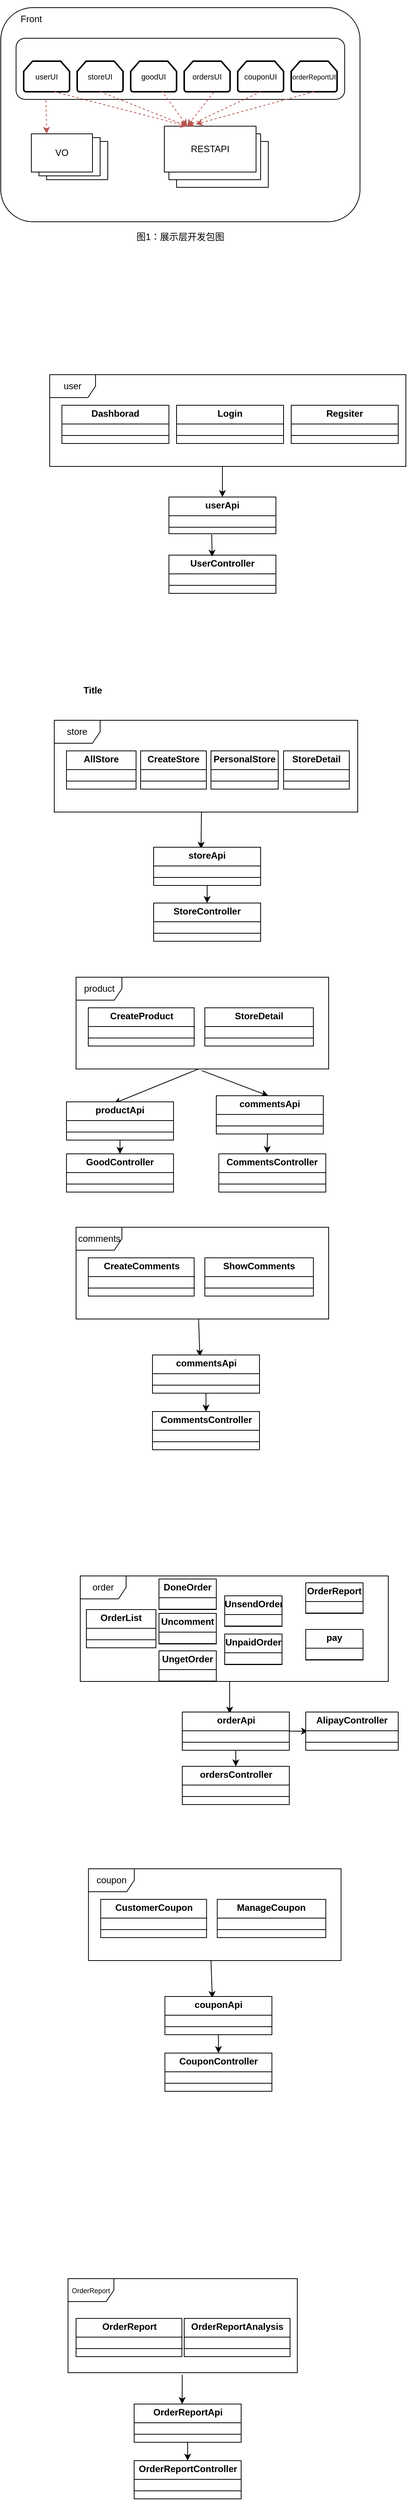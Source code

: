 <mxfile version="24.5.2" type="github">
  <diagram name="第 1 页" id="yYrWhbrZ3t7tgUM3Y8eL">
    <mxGraphModel dx="1242" dy="535" grid="0" gridSize="10" guides="1" tooltips="1" connect="1" arrows="1" fold="1" page="1" pageScale="1" pageWidth="827" pageHeight="1169" math="0" shadow="0">
      <root>
        <mxCell id="0" />
        <mxCell id="1" parent="0" />
        <mxCell id="1nD3GW5rqC3OA0XDs-C--1" value="" style="rounded=1;whiteSpace=wrap;html=1;" parent="1" vertex="1">
          <mxGeometry x="200" y="300" width="470" height="280" as="geometry" />
        </mxCell>
        <mxCell id="1nD3GW5rqC3OA0XDs-C--2" value="Front" style="text;html=1;align=center;verticalAlign=middle;whiteSpace=wrap;rounded=0;" parent="1" vertex="1">
          <mxGeometry x="200" y="290" width="80" height="50" as="geometry" />
        </mxCell>
        <mxCell id="1nD3GW5rqC3OA0XDs-C--4" value="" style="rounded=1;whiteSpace=wrap;html=1;" parent="1" vertex="1">
          <mxGeometry x="220" y="340" width="430" height="80" as="geometry" />
        </mxCell>
        <mxCell id="1nD3GW5rqC3OA0XDs-C--5" value="" style="rounded=0;whiteSpace=wrap;html=1;" parent="1" vertex="1">
          <mxGeometry x="430" y="475" width="120" height="60" as="geometry" />
        </mxCell>
        <mxCell id="1nD3GW5rqC3OA0XDs-C--6" value="" style="rounded=0;whiteSpace=wrap;html=1;" parent="1" vertex="1">
          <mxGeometry x="420" y="465" width="120" height="60" as="geometry" />
        </mxCell>
        <mxCell id="1nD3GW5rqC3OA0XDs-C--7" value="" style="rounded=0;whiteSpace=wrap;html=1;" parent="1" vertex="1">
          <mxGeometry x="414" y="455" width="120" height="60" as="geometry" />
        </mxCell>
        <mxCell id="1nD3GW5rqC3OA0XDs-C--8" value="" style="rounded=0;whiteSpace=wrap;html=1;" parent="1" vertex="1">
          <mxGeometry x="260" y="475" width="80" height="50" as="geometry" />
        </mxCell>
        <mxCell id="1nD3GW5rqC3OA0XDs-C--10" value="" style="rounded=0;whiteSpace=wrap;html=1;" parent="1" vertex="1">
          <mxGeometry x="250" y="470" width="80" height="50" as="geometry" />
        </mxCell>
        <mxCell id="1nD3GW5rqC3OA0XDs-C--11" value="" style="rounded=0;whiteSpace=wrap;html=1;" parent="1" vertex="1">
          <mxGeometry x="240" y="465" width="80" height="50" as="geometry" />
        </mxCell>
        <mxCell id="1nD3GW5rqC3OA0XDs-C--12" value="VO" style="text;html=1;align=center;verticalAlign=middle;whiteSpace=wrap;rounded=0;" parent="1" vertex="1">
          <mxGeometry x="250" y="475" width="60" height="30" as="geometry" />
        </mxCell>
        <mxCell id="1nD3GW5rqC3OA0XDs-C--13" value="RESTAPI" style="text;html=1;align=center;verticalAlign=middle;whiteSpace=wrap;rounded=0;" parent="1" vertex="1">
          <mxGeometry x="444" y="470" width="60" height="30" as="geometry" />
        </mxCell>
        <mxCell id="1nD3GW5rqC3OA0XDs-C--15" value="" style="strokeWidth=2;html=1;shape=mxgraph.flowchart.loop_limit;whiteSpace=wrap;" parent="1" vertex="1">
          <mxGeometry x="230" y="370" width="60" height="40" as="geometry" />
        </mxCell>
        <mxCell id="1nD3GW5rqC3OA0XDs-C--19" value="&lt;font style=&quot;font-size: 10px;&quot;&gt;storeUI&lt;/font&gt;" style="strokeWidth=2;html=1;shape=mxgraph.flowchart.loop_limit;whiteSpace=wrap;" parent="1" vertex="1">
          <mxGeometry x="300" y="370" width="60" height="40" as="geometry" />
        </mxCell>
        <mxCell id="1nD3GW5rqC3OA0XDs-C--20" value="&lt;font style=&quot;font-size: 10px;&quot;&gt;goodUI&lt;/font&gt;" style="strokeWidth=2;html=1;shape=mxgraph.flowchart.loop_limit;whiteSpace=wrap;" parent="1" vertex="1">
          <mxGeometry x="370" y="370" width="60" height="40" as="geometry" />
        </mxCell>
        <mxCell id="1nD3GW5rqC3OA0XDs-C--21" value="&lt;font style=&quot;font-size: 10px;&quot;&gt;ordersUI&lt;/font&gt;" style="strokeWidth=2;html=1;shape=mxgraph.flowchart.loop_limit;whiteSpace=wrap;" parent="1" vertex="1">
          <mxGeometry x="440" y="370" width="60" height="40" as="geometry" />
        </mxCell>
        <mxCell id="1nD3GW5rqC3OA0XDs-C--22" value="&lt;font style=&quot;font-size: 10px;&quot;&gt;couponUI&lt;/font&gt;" style="strokeWidth=2;html=1;shape=mxgraph.flowchart.loop_limit;whiteSpace=wrap;" parent="1" vertex="1">
          <mxGeometry x="510" y="370" width="60" height="40" as="geometry" />
        </mxCell>
        <mxCell id="1nD3GW5rqC3OA0XDs-C--23" value="&lt;font style=&quot;font-size: 9px;&quot;&gt;orderReportUI&lt;/font&gt;" style="strokeWidth=2;html=1;shape=mxgraph.flowchart.loop_limit;whiteSpace=wrap;" parent="1" vertex="1">
          <mxGeometry x="580" y="370" width="60" height="40" as="geometry" />
        </mxCell>
        <mxCell id="1nD3GW5rqC3OA0XDs-C--24" value="&lt;font style=&quot;font-size: 10px;&quot;&gt;userUI&lt;/font&gt;" style="text;html=1;align=center;verticalAlign=middle;whiteSpace=wrap;rounded=0;" parent="1" vertex="1">
          <mxGeometry x="230" y="375" width="60" height="30" as="geometry" />
        </mxCell>
        <mxCell id="1nD3GW5rqC3OA0XDs-C--26" value="" style="endArrow=classic;html=1;rounded=0;exitX=0.091;exitY=1.015;exitDx=0;exitDy=0;exitPerimeter=0;entryX=0.25;entryY=0;entryDx=0;entryDy=0;dashed=1;fillColor=#f8cecc;strokeColor=#b85450;" parent="1" source="1nD3GW5rqC3OA0XDs-C--4" target="1nD3GW5rqC3OA0XDs-C--11" edge="1">
          <mxGeometry width="50" height="50" relative="1" as="geometry">
            <mxPoint x="430" y="560" as="sourcePoint" />
            <mxPoint x="480" y="510" as="targetPoint" />
          </mxGeometry>
        </mxCell>
        <mxCell id="1nD3GW5rqC3OA0XDs-C--27" value="" style="endArrow=classic;html=1;rounded=0;entryX=0.25;entryY=0;entryDx=0;entryDy=0;dashed=1;fillColor=#f8cecc;strokeColor=#b85450;" parent="1" target="1nD3GW5rqC3OA0XDs-C--7" edge="1">
          <mxGeometry width="50" height="50" relative="1" as="geometry">
            <mxPoint x="270" y="410" as="sourcePoint" />
            <mxPoint x="270" y="475" as="targetPoint" />
          </mxGeometry>
        </mxCell>
        <mxCell id="1nD3GW5rqC3OA0XDs-C--28" value="" style="endArrow=classic;html=1;rounded=0;exitX=0.5;exitY=1;exitDx=0;exitDy=0;exitPerimeter=0;entryX=0.25;entryY=0;entryDx=0;entryDy=0;dashed=1;fillColor=#f8cecc;strokeColor=#b85450;" parent="1" source="1nD3GW5rqC3OA0XDs-C--19" target="1nD3GW5rqC3OA0XDs-C--7" edge="1">
          <mxGeometry width="50" height="50" relative="1" as="geometry">
            <mxPoint x="279" y="441" as="sourcePoint" />
            <mxPoint x="280" y="485" as="targetPoint" />
          </mxGeometry>
        </mxCell>
        <mxCell id="1nD3GW5rqC3OA0XDs-C--29" value="" style="endArrow=classic;html=1;rounded=0;exitX=0.673;exitY=0.96;exitDx=0;exitDy=0;exitPerimeter=0;entryX=0.25;entryY=0;entryDx=0;entryDy=0;dashed=1;fillColor=#f8cecc;strokeColor=#b85450;" parent="1" source="1nD3GW5rqC3OA0XDs-C--20" target="1nD3GW5rqC3OA0XDs-C--7" edge="1">
          <mxGeometry width="50" height="50" relative="1" as="geometry">
            <mxPoint x="289" y="451" as="sourcePoint" />
            <mxPoint x="290" y="495" as="targetPoint" />
          </mxGeometry>
        </mxCell>
        <mxCell id="1nD3GW5rqC3OA0XDs-C--30" value="" style="endArrow=classic;html=1;rounded=0;exitX=0.64;exitY=1.02;exitDx=0;exitDy=0;exitPerimeter=0;entryX=0.25;entryY=0;entryDx=0;entryDy=0;dashed=1;fillColor=#f8cecc;strokeColor=#b85450;" parent="1" source="1nD3GW5rqC3OA0XDs-C--21" target="1nD3GW5rqC3OA0XDs-C--7" edge="1">
          <mxGeometry width="50" height="50" relative="1" as="geometry">
            <mxPoint x="299" y="461" as="sourcePoint" />
            <mxPoint x="300" y="505" as="targetPoint" />
          </mxGeometry>
        </mxCell>
        <mxCell id="1nD3GW5rqC3OA0XDs-C--31" value="" style="endArrow=classic;html=1;rounded=0;exitX=0.5;exitY=1;exitDx=0;exitDy=0;exitPerimeter=0;dashed=1;fillColor=#f8cecc;strokeColor=#b85450;entryX=0.25;entryY=0;entryDx=0;entryDy=0;" parent="1" source="1nD3GW5rqC3OA0XDs-C--22" target="1nD3GW5rqC3OA0XDs-C--7" edge="1">
          <mxGeometry width="50" height="50" relative="1" as="geometry">
            <mxPoint x="309" y="471" as="sourcePoint" />
            <mxPoint x="450" y="450" as="targetPoint" />
          </mxGeometry>
        </mxCell>
        <mxCell id="1nD3GW5rqC3OA0XDs-C--32" value="" style="endArrow=classic;html=1;rounded=0;exitX=0.5;exitY=1;exitDx=0;exitDy=0;exitPerimeter=0;entryX=0.343;entryY=-0.043;entryDx=0;entryDy=0;dashed=1;fillColor=#f8cecc;strokeColor=#b85450;entryPerimeter=0;" parent="1" source="1nD3GW5rqC3OA0XDs-C--23" target="1nD3GW5rqC3OA0XDs-C--7" edge="1">
          <mxGeometry width="50" height="50" relative="1" as="geometry">
            <mxPoint x="319" y="481" as="sourcePoint" />
            <mxPoint x="320" y="525" as="targetPoint" />
          </mxGeometry>
        </mxCell>
        <mxCell id="1nD3GW5rqC3OA0XDs-C--33" value="图1：展示层开发包图" style="text;html=1;align=center;verticalAlign=middle;whiteSpace=wrap;rounded=0;" parent="1" vertex="1">
          <mxGeometry x="370" y="585" width="130" height="30" as="geometry" />
        </mxCell>
        <mxCell id="1nD3GW5rqC3OA0XDs-C--35" value="&lt;p style=&quot;margin:0px;margin-top:4px;text-align:center;&quot;&gt;&lt;b&gt;Dashborad&lt;/b&gt;&lt;/p&gt;&lt;hr size=&quot;1&quot; style=&quot;border-style:solid;&quot;&gt;&lt;div style=&quot;height:2px;&quot;&gt;&lt;/div&gt;&lt;hr size=&quot;1&quot; style=&quot;border-style:solid;&quot;&gt;&lt;div style=&quot;height:2px;&quot;&gt;&lt;/div&gt;" style="verticalAlign=top;align=left;overflow=fill;html=1;whiteSpace=wrap;" parent="1" vertex="1">
          <mxGeometry x="280" y="820" width="140" height="50" as="geometry" />
        </mxCell>
        <mxCell id="1nD3GW5rqC3OA0XDs-C--36" value="&lt;p style=&quot;margin:0px;margin-top:4px;text-align:center;&quot;&gt;&lt;b&gt;Login&lt;/b&gt;&lt;/p&gt;&lt;hr size=&quot;1&quot; style=&quot;border-style:solid;&quot;&gt;&lt;div style=&quot;height:2px;&quot;&gt;&lt;/div&gt;&lt;hr size=&quot;1&quot; style=&quot;border-style:solid;&quot;&gt;&lt;div style=&quot;height:2px;&quot;&gt;&lt;/div&gt;" style="verticalAlign=top;align=left;overflow=fill;html=1;whiteSpace=wrap;" parent="1" vertex="1">
          <mxGeometry x="430" y="820" width="140" height="50" as="geometry" />
        </mxCell>
        <mxCell id="1nD3GW5rqC3OA0XDs-C--37" value="&lt;p style=&quot;margin:0px;margin-top:4px;text-align:center;&quot;&gt;&lt;b&gt;Regsiter&lt;/b&gt;&lt;/p&gt;&lt;hr size=&quot;1&quot; style=&quot;border-style:solid;&quot;&gt;&lt;div style=&quot;height:2px;&quot;&gt;&lt;/div&gt;&lt;hr size=&quot;1&quot; style=&quot;border-style:solid;&quot;&gt;&lt;div style=&quot;height:2px;&quot;&gt;&lt;/div&gt;" style="verticalAlign=top;align=left;overflow=fill;html=1;whiteSpace=wrap;" parent="1" vertex="1">
          <mxGeometry x="580" y="820" width="140" height="50" as="geometry" />
        </mxCell>
        <mxCell id="1nD3GW5rqC3OA0XDs-C--38" value="user" style="shape=umlFrame;whiteSpace=wrap;html=1;pointerEvents=0;" parent="1" vertex="1">
          <mxGeometry x="264" y="780" width="466" height="120" as="geometry" />
        </mxCell>
        <mxCell id="1nD3GW5rqC3OA0XDs-C--39" value="" style="endArrow=classic;html=1;rounded=0;exitX=0.485;exitY=1;exitDx=0;exitDy=0;exitPerimeter=0;" parent="1" source="1nD3GW5rqC3OA0XDs-C--38" edge="1">
          <mxGeometry width="50" height="50" relative="1" as="geometry">
            <mxPoint x="470" y="930" as="sourcePoint" />
            <mxPoint x="490" y="940" as="targetPoint" />
          </mxGeometry>
        </mxCell>
        <mxCell id="1nD3GW5rqC3OA0XDs-C--40" value="&lt;p style=&quot;margin:0px;margin-top:4px;text-align:center;&quot;&gt;&lt;b&gt;userApi&lt;/b&gt;&lt;/p&gt;&lt;hr size=&quot;1&quot; style=&quot;border-style:solid;&quot;&gt;&lt;div style=&quot;height:2px;&quot;&gt;&lt;/div&gt;&lt;hr size=&quot;1&quot; style=&quot;border-style:solid;&quot;&gt;&lt;div style=&quot;height:2px;&quot;&gt;&lt;/div&gt;" style="verticalAlign=top;align=left;overflow=fill;html=1;whiteSpace=wrap;" parent="1" vertex="1">
          <mxGeometry x="420" y="940" width="140" height="48" as="geometry" />
        </mxCell>
        <mxCell id="1nD3GW5rqC3OA0XDs-C--43" value="Title" style="text;align=center;fontStyle=1;verticalAlign=middle;spacingLeft=3;spacingRight=3;strokeColor=none;rotatable=0;points=[[0,0.5],[1,0.5]];portConstraint=eastwest;html=1;" parent="1" vertex="1">
          <mxGeometry x="280" y="1180" width="80" height="26" as="geometry" />
        </mxCell>
        <mxCell id="1nD3GW5rqC3OA0XDs-C--50" value="&lt;p style=&quot;margin:0px;margin-top:4px;text-align:center;&quot;&gt;&lt;b&gt;AllStore&lt;/b&gt;&lt;/p&gt;&lt;hr size=&quot;1&quot; style=&quot;border-style:solid;&quot;&gt;&lt;div style=&quot;height:2px;&quot;&gt;&lt;/div&gt;&lt;hr size=&quot;1&quot; style=&quot;border-style:solid;&quot;&gt;&lt;div style=&quot;height:2px;&quot;&gt;&lt;/div&gt;" style="verticalAlign=top;align=left;overflow=fill;html=1;whiteSpace=wrap;" parent="1" vertex="1">
          <mxGeometry x="286" y="1272" width="91" height="50" as="geometry" />
        </mxCell>
        <mxCell id="1nD3GW5rqC3OA0XDs-C--51" value="&lt;p style=&quot;margin:0px;margin-top:4px;text-align:center;&quot;&gt;&lt;b&gt;CreateStore&lt;/b&gt;&lt;/p&gt;&lt;hr size=&quot;1&quot; style=&quot;border-style:solid;&quot;&gt;&lt;div style=&quot;height:2px;&quot;&gt;&lt;/div&gt;&lt;hr size=&quot;1&quot; style=&quot;border-style:solid;&quot;&gt;&lt;div style=&quot;height:2px;&quot;&gt;&lt;/div&gt;" style="verticalAlign=top;align=left;overflow=fill;html=1;whiteSpace=wrap;" parent="1" vertex="1">
          <mxGeometry x="383" y="1272" width="86" height="50" as="geometry" />
        </mxCell>
        <mxCell id="1nD3GW5rqC3OA0XDs-C--52" value="&lt;p style=&quot;margin:0px;margin-top:4px;text-align:center;&quot;&gt;&lt;b&gt;PersonalStore&lt;/b&gt;&lt;/p&gt;&lt;hr size=&quot;1&quot; style=&quot;border-style:solid;&quot;&gt;&lt;div style=&quot;height:2px;&quot;&gt;&lt;/div&gt;&lt;hr size=&quot;1&quot; style=&quot;border-style:solid;&quot;&gt;&lt;div style=&quot;height:2px;&quot;&gt;&lt;/div&gt;" style="verticalAlign=top;align=left;overflow=fill;html=1;whiteSpace=wrap;" parent="1" vertex="1">
          <mxGeometry x="475" y="1272" width="88" height="50" as="geometry" />
        </mxCell>
        <mxCell id="1nD3GW5rqC3OA0XDs-C--53" value="store" style="shape=umlFrame;whiteSpace=wrap;html=1;pointerEvents=0;" parent="1" vertex="1">
          <mxGeometry x="270" y="1232" width="397" height="120" as="geometry" />
        </mxCell>
        <mxCell id="1nD3GW5rqC3OA0XDs-C--54" value="" style="endArrow=classic;html=1;rounded=0;exitX=0.485;exitY=1;exitDx=0;exitDy=0;exitPerimeter=0;entryX=0.443;entryY=0.04;entryDx=0;entryDy=0;entryPerimeter=0;" parent="1" source="1nD3GW5rqC3OA0XDs-C--53" target="1nD3GW5rqC3OA0XDs-C--55" edge="1">
          <mxGeometry width="50" height="50" relative="1" as="geometry">
            <mxPoint x="476" y="1382" as="sourcePoint" />
            <mxPoint x="496" y="1392" as="targetPoint" />
          </mxGeometry>
        </mxCell>
        <mxCell id="1nD3GW5rqC3OA0XDs-C--62" value="" style="edgeStyle=orthogonalEdgeStyle;rounded=0;orthogonalLoop=1;jettySize=auto;html=1;" parent="1" source="1nD3GW5rqC3OA0XDs-C--55" target="1nD3GW5rqC3OA0XDs-C--61" edge="1">
          <mxGeometry relative="1" as="geometry" />
        </mxCell>
        <mxCell id="1nD3GW5rqC3OA0XDs-C--55" value="&lt;p style=&quot;margin:0px;margin-top:4px;text-align:center;&quot;&gt;&lt;b&gt;storeApi&lt;/b&gt;&lt;/p&gt;&lt;hr size=&quot;1&quot; style=&quot;border-style:solid;&quot;&gt;&lt;div style=&quot;height:2px;&quot;&gt;&lt;/div&gt;&lt;hr size=&quot;1&quot; style=&quot;border-style:solid;&quot;&gt;&lt;div style=&quot;height:2px;&quot;&gt;&lt;/div&gt;" style="verticalAlign=top;align=left;overflow=fill;html=1;whiteSpace=wrap;" parent="1" vertex="1">
          <mxGeometry x="400" y="1398" width="140" height="50" as="geometry" />
        </mxCell>
        <mxCell id="1nD3GW5rqC3OA0XDs-C--56" value="&lt;p style=&quot;margin:0px;margin-top:4px;text-align:center;&quot;&gt;&lt;b&gt;StoreDetail&lt;/b&gt;&lt;/p&gt;&lt;hr size=&quot;1&quot; style=&quot;border-style:solid;&quot;&gt;&lt;div style=&quot;height:2px;&quot;&gt;&lt;/div&gt;&lt;hr size=&quot;1&quot; style=&quot;border-style:solid;&quot;&gt;&lt;div style=&quot;height:2px;&quot;&gt;&lt;/div&gt;" style="verticalAlign=top;align=left;overflow=fill;html=1;whiteSpace=wrap;" parent="1" vertex="1">
          <mxGeometry x="570" y="1272" width="86" height="50" as="geometry" />
        </mxCell>
        <mxCell id="1nD3GW5rqC3OA0XDs-C--58" value="&lt;p style=&quot;margin:0px;margin-top:4px;text-align:center;&quot;&gt;&lt;b&gt;UserController&lt;/b&gt;&lt;/p&gt;&lt;hr size=&quot;1&quot; style=&quot;border-style:solid;&quot;&gt;&lt;div style=&quot;height:2px;&quot;&gt;&lt;/div&gt;&lt;hr size=&quot;1&quot; style=&quot;border-style:solid;&quot;&gt;&lt;div style=&quot;height:2px;&quot;&gt;&lt;/div&gt;" style="verticalAlign=top;align=left;overflow=fill;html=1;whiteSpace=wrap;" parent="1" vertex="1">
          <mxGeometry x="420" y="1016" width="140" height="50" as="geometry" />
        </mxCell>
        <mxCell id="1nD3GW5rqC3OA0XDs-C--59" value="" style="endArrow=classic;html=1;rounded=0;entryX=0.404;entryY=0.04;entryDx=0;entryDy=0;entryPerimeter=0;" parent="1" target="1nD3GW5rqC3OA0XDs-C--58" edge="1">
          <mxGeometry width="50" height="50" relative="1" as="geometry">
            <mxPoint x="476" y="989" as="sourcePoint" />
            <mxPoint x="526" y="939" as="targetPoint" />
          </mxGeometry>
        </mxCell>
        <mxCell id="1nD3GW5rqC3OA0XDs-C--61" value="&lt;p style=&quot;margin:0px;margin-top:4px;text-align:center;&quot;&gt;&lt;b&gt;StoreController&lt;/b&gt;&lt;/p&gt;&lt;hr size=&quot;1&quot; style=&quot;border-style:solid;&quot;&gt;&lt;div style=&quot;height:2px;&quot;&gt;&lt;/div&gt;&lt;hr size=&quot;1&quot; style=&quot;border-style:solid;&quot;&gt;&lt;div style=&quot;height:2px;&quot;&gt;&lt;/div&gt;" style="verticalAlign=top;align=left;overflow=fill;html=1;whiteSpace=wrap;" parent="1" vertex="1">
          <mxGeometry x="400" y="1471" width="140" height="50" as="geometry" />
        </mxCell>
        <mxCell id="1nD3GW5rqC3OA0XDs-C--71" value="&lt;p style=&quot;margin:0px;margin-top:4px;text-align:center;&quot;&gt;&lt;b&gt;CreateProduct&lt;/b&gt;&lt;/p&gt;&lt;hr size=&quot;1&quot; style=&quot;border-style:solid;&quot;&gt;&lt;div style=&quot;height:2px;&quot;&gt;&lt;/div&gt;&lt;hr size=&quot;1&quot; style=&quot;border-style:solid;&quot;&gt;&lt;div style=&quot;height:2px;&quot;&gt;&lt;/div&gt;" style="verticalAlign=top;align=left;overflow=fill;html=1;whiteSpace=wrap;" parent="1" vertex="1">
          <mxGeometry x="314.5" y="1608" width="138.5" height="50" as="geometry" />
        </mxCell>
        <mxCell id="1nD3GW5rqC3OA0XDs-C--74" value="product" style="shape=umlFrame;whiteSpace=wrap;html=1;pointerEvents=0;" parent="1" vertex="1">
          <mxGeometry x="298.5" y="1568" width="330.5" height="120" as="geometry" />
        </mxCell>
        <mxCell id="1nD3GW5rqC3OA0XDs-C--75" value="" style="endArrow=classic;html=1;rounded=0;exitX=0.485;exitY=1;exitDx=0;exitDy=0;exitPerimeter=0;entryX=0.443;entryY=0.04;entryDx=0;entryDy=0;entryPerimeter=0;" parent="1" source="1nD3GW5rqC3OA0XDs-C--74" target="1nD3GW5rqC3OA0XDs-C--77" edge="1">
          <mxGeometry width="50" height="50" relative="1" as="geometry">
            <mxPoint x="504.5" y="1718" as="sourcePoint" />
            <mxPoint x="524.5" y="1728" as="targetPoint" />
          </mxGeometry>
        </mxCell>
        <mxCell id="1nD3GW5rqC3OA0XDs-C--76" value="" style="edgeStyle=orthogonalEdgeStyle;rounded=0;orthogonalLoop=1;jettySize=auto;html=1;" parent="1" source="1nD3GW5rqC3OA0XDs-C--77" target="1nD3GW5rqC3OA0XDs-C--79" edge="1">
          <mxGeometry relative="1" as="geometry" />
        </mxCell>
        <mxCell id="1nD3GW5rqC3OA0XDs-C--77" value="&lt;p style=&quot;margin:0px;margin-top:4px;text-align:center;&quot;&gt;&lt;b&gt;productApi&lt;/b&gt;&lt;/p&gt;&lt;hr size=&quot;1&quot; style=&quot;border-style:solid;&quot;&gt;&lt;div style=&quot;height:2px;&quot;&gt;&lt;/div&gt;&lt;hr size=&quot;1&quot; style=&quot;border-style:solid;&quot;&gt;&lt;div style=&quot;height:2px;&quot;&gt;&lt;/div&gt;" style="verticalAlign=top;align=left;overflow=fill;html=1;whiteSpace=wrap;" parent="1" vertex="1">
          <mxGeometry x="286" y="1731" width="140" height="50" as="geometry" />
        </mxCell>
        <mxCell id="1nD3GW5rqC3OA0XDs-C--78" value="&lt;p style=&quot;margin:0px;margin-top:4px;text-align:center;&quot;&gt;&lt;b&gt;StoreDetail&lt;/b&gt;&lt;/p&gt;&lt;hr size=&quot;1&quot; style=&quot;border-style:solid;&quot;&gt;&lt;div style=&quot;height:2px;&quot;&gt;&lt;/div&gt;&lt;hr size=&quot;1&quot; style=&quot;border-style:solid;&quot;&gt;&lt;div style=&quot;height:2px;&quot;&gt;&lt;/div&gt;" style="verticalAlign=top;align=left;overflow=fill;html=1;whiteSpace=wrap;" parent="1" vertex="1">
          <mxGeometry x="467" y="1608" width="142" height="50" as="geometry" />
        </mxCell>
        <mxCell id="1nD3GW5rqC3OA0XDs-C--79" value="&lt;p style=&quot;margin:0px;margin-top:4px;text-align:center;&quot;&gt;&lt;b&gt;GoodController&lt;/b&gt;&lt;/p&gt;&lt;hr size=&quot;1&quot; style=&quot;border-style:solid;&quot;&gt;&lt;div style=&quot;height:2px;&quot;&gt;&lt;/div&gt;&lt;hr size=&quot;1&quot; style=&quot;border-style:solid;&quot;&gt;&lt;div style=&quot;height:2px;&quot;&gt;&lt;/div&gt;" style="verticalAlign=top;align=left;overflow=fill;html=1;whiteSpace=wrap;" parent="1" vertex="1">
          <mxGeometry x="286" y="1799" width="140" height="50" as="geometry" />
        </mxCell>
        <mxCell id="1nD3GW5rqC3OA0XDs-C--80" value="&lt;p style=&quot;margin:0px;margin-top:4px;text-align:center;&quot;&gt;&lt;b&gt;OrderList&lt;/b&gt;&lt;/p&gt;&lt;hr size=&quot;1&quot; style=&quot;border-style:solid;&quot;&gt;&lt;div style=&quot;height:2px;&quot;&gt;&lt;/div&gt;&lt;hr size=&quot;1&quot; style=&quot;border-style:solid;&quot;&gt;&lt;div style=&quot;height:2px;&quot;&gt;&lt;/div&gt;" style="verticalAlign=top;align=left;overflow=fill;html=1;whiteSpace=wrap;" parent="1" vertex="1">
          <mxGeometry x="312" y="2395" width="91" height="50" as="geometry" />
        </mxCell>
        <mxCell id="1nD3GW5rqC3OA0XDs-C--81" value="&lt;p style=&quot;margin:0px;margin-top:4px;text-align:center;&quot;&gt;&lt;b&gt;DoneOrder&lt;/b&gt;&lt;/p&gt;&lt;hr size=&quot;1&quot; style=&quot;border-style:solid;&quot;&gt;&lt;div style=&quot;height:2px;&quot;&gt;&lt;/div&gt;&lt;hr size=&quot;1&quot; style=&quot;border-style:solid;&quot;&gt;&lt;div style=&quot;height:2px;&quot;&gt;&lt;/div&gt;" style="verticalAlign=top;align=left;overflow=fill;html=1;whiteSpace=wrap;" parent="1" vertex="1">
          <mxGeometry x="407" y="2355" width="75" height="40" as="geometry" />
        </mxCell>
        <mxCell id="1nD3GW5rqC3OA0XDs-C--83" value="order" style="shape=umlFrame;whiteSpace=wrap;html=1;pointerEvents=0;" parent="1" vertex="1">
          <mxGeometry x="304" y="2351" width="403" height="138" as="geometry" />
        </mxCell>
        <mxCell id="1nD3GW5rqC3OA0XDs-C--84" value="" style="endArrow=classic;html=1;rounded=0;exitX=0.485;exitY=1;exitDx=0;exitDy=0;exitPerimeter=0;entryX=0.443;entryY=0.04;entryDx=0;entryDy=0;entryPerimeter=0;" parent="1" source="1nD3GW5rqC3OA0XDs-C--83" target="1nD3GW5rqC3OA0XDs-C--86" edge="1">
          <mxGeometry width="50" height="50" relative="1" as="geometry">
            <mxPoint x="516" y="2519" as="sourcePoint" />
            <mxPoint x="536" y="2529" as="targetPoint" />
          </mxGeometry>
        </mxCell>
        <mxCell id="1nD3GW5rqC3OA0XDs-C--85" value="" style="edgeStyle=orthogonalEdgeStyle;rounded=0;orthogonalLoop=1;jettySize=auto;html=1;" parent="1" source="1nD3GW5rqC3OA0XDs-C--86" target="1nD3GW5rqC3OA0XDs-C--88" edge="1">
          <mxGeometry relative="1" as="geometry" />
        </mxCell>
        <mxCell id="1nD3GW5rqC3OA0XDs-C--86" value="&lt;p style=&quot;margin:0px;margin-top:4px;text-align:center;&quot;&gt;&lt;b&gt;orderApi&lt;/b&gt;&lt;/p&gt;&lt;hr size=&quot;1&quot; style=&quot;border-style:solid;&quot;&gt;&lt;div style=&quot;height:2px;&quot;&gt;&lt;/div&gt;&lt;hr size=&quot;1&quot; style=&quot;border-style:solid;&quot;&gt;&lt;div style=&quot;height:2px;&quot;&gt;&lt;/div&gt;" style="verticalAlign=top;align=left;overflow=fill;html=1;whiteSpace=wrap;" parent="1" vertex="1">
          <mxGeometry x="437.5" y="2529" width="140" height="50" as="geometry" />
        </mxCell>
        <mxCell id="1nD3GW5rqC3OA0XDs-C--88" value="&lt;p style=&quot;margin:0px;margin-top:4px;text-align:center;&quot;&gt;&lt;b&gt;ordersController&lt;/b&gt;&lt;/p&gt;&lt;hr size=&quot;1&quot; style=&quot;border-style:solid;&quot;&gt;&lt;div style=&quot;height:2px;&quot;&gt;&lt;/div&gt;&lt;hr size=&quot;1&quot; style=&quot;border-style:solid;&quot;&gt;&lt;div style=&quot;height:2px;&quot;&gt;&lt;/div&gt;" style="verticalAlign=top;align=left;overflow=fill;html=1;whiteSpace=wrap;" parent="1" vertex="1">
          <mxGeometry x="437.5" y="2600" width="140" height="50" as="geometry" />
        </mxCell>
        <mxCell id="1nD3GW5rqC3OA0XDs-C--89" value="&lt;p style=&quot;margin:0px;margin-top:4px;text-align:center;&quot;&gt;&lt;b&gt;Uncomment&lt;/b&gt;&lt;/p&gt;&lt;hr size=&quot;1&quot; style=&quot;border-style:solid;&quot;&gt;&lt;div style=&quot;height:2px;&quot;&gt;&lt;/div&gt;&lt;hr size=&quot;1&quot; style=&quot;border-style:solid;&quot;&gt;&lt;div style=&quot;height:2px;&quot;&gt;&lt;/div&gt;" style="verticalAlign=top;align=left;overflow=fill;html=1;whiteSpace=wrap;" parent="1" vertex="1">
          <mxGeometry x="407" y="2400" width="75" height="40" as="geometry" />
        </mxCell>
        <mxCell id="1nD3GW5rqC3OA0XDs-C--90" value="&lt;p style=&quot;margin:0px;margin-top:4px;text-align:center;&quot;&gt;&lt;b&gt;UnpaidOrder&lt;/b&gt;&lt;/p&gt;&lt;hr size=&quot;1&quot; style=&quot;border-style:solid;&quot;&gt;&lt;div style=&quot;height:2px;&quot;&gt;&lt;/div&gt;&lt;hr size=&quot;1&quot; style=&quot;border-style:solid;&quot;&gt;&lt;div style=&quot;height:2px;&quot;&gt;&lt;/div&gt;" style="verticalAlign=top;align=left;overflow=fill;html=1;whiteSpace=wrap;" parent="1" vertex="1">
          <mxGeometry x="493" y="2427" width="75" height="40" as="geometry" />
        </mxCell>
        <mxCell id="1nD3GW5rqC3OA0XDs-C--91" value="&lt;p style=&quot;margin:0px;margin-top:4px;text-align:center;&quot;&gt;&lt;b&gt;UngetOrder&lt;/b&gt;&lt;/p&gt;&lt;hr size=&quot;1&quot; style=&quot;border-style:solid;&quot;&gt;&lt;div style=&quot;height:2px;&quot;&gt;&lt;/div&gt;&lt;hr size=&quot;1&quot; style=&quot;border-style:solid;&quot;&gt;&lt;div style=&quot;height:2px;&quot;&gt;&lt;/div&gt;" style="verticalAlign=top;align=left;overflow=fill;html=1;whiteSpace=wrap;" parent="1" vertex="1">
          <mxGeometry x="407" y="2449" width="75" height="40" as="geometry" />
        </mxCell>
        <mxCell id="1nD3GW5rqC3OA0XDs-C--92" value="&lt;p style=&quot;margin:0px;margin-top:4px;text-align:center;&quot;&gt;&lt;b&gt;UnsendOrder&lt;/b&gt;&lt;/p&gt;&lt;hr size=&quot;1&quot; style=&quot;border-style:solid;&quot;&gt;&lt;div style=&quot;height:2px;&quot;&gt;&lt;/div&gt;&lt;hr size=&quot;1&quot; style=&quot;border-style:solid;&quot;&gt;&lt;div style=&quot;height:2px;&quot;&gt;&lt;/div&gt;" style="verticalAlign=top;align=left;overflow=fill;html=1;whiteSpace=wrap;" parent="1" vertex="1">
          <mxGeometry x="493" y="2377" width="75" height="40" as="geometry" />
        </mxCell>
        <mxCell id="1nD3GW5rqC3OA0XDs-C--93" value="&lt;p style=&quot;margin:0px;margin-top:4px;text-align:center;&quot;&gt;&lt;b&gt;OrderReport&lt;/b&gt;&lt;/p&gt;&lt;hr size=&quot;1&quot; style=&quot;border-style:solid;&quot;&gt;&lt;div style=&quot;height:2px;&quot;&gt;&lt;/div&gt;&lt;hr size=&quot;1&quot; style=&quot;border-style:solid;&quot;&gt;&lt;div style=&quot;height:2px;&quot;&gt;&lt;/div&gt;" style="verticalAlign=top;align=left;overflow=fill;html=1;whiteSpace=wrap;" parent="1" vertex="1">
          <mxGeometry x="599" y="2360" width="75" height="40" as="geometry" />
        </mxCell>
        <mxCell id="1nD3GW5rqC3OA0XDs-C--94" value="&lt;p style=&quot;margin:0px;margin-top:4px;text-align:center;&quot;&gt;&lt;b&gt;pay&lt;/b&gt;&lt;/p&gt;&lt;hr size=&quot;1&quot; style=&quot;border-style:solid;&quot;&gt;&lt;div style=&quot;height:2px;&quot;&gt;&lt;/div&gt;&lt;hr size=&quot;1&quot; style=&quot;border-style:solid;&quot;&gt;&lt;div style=&quot;height:2px;&quot;&gt;&lt;/div&gt;" style="verticalAlign=top;align=left;overflow=fill;html=1;whiteSpace=wrap;" parent="1" vertex="1">
          <mxGeometry x="599" y="2421" width="75" height="40" as="geometry" />
        </mxCell>
        <mxCell id="1nD3GW5rqC3OA0XDs-C--99" value="" style="endArrow=classic;html=1;rounded=0;exitX=1;exitY=0.5;exitDx=0;exitDy=0;" parent="1" source="1nD3GW5rqC3OA0XDs-C--86" edge="1">
          <mxGeometry width="50" height="50" relative="1" as="geometry">
            <mxPoint x="629" y="2562" as="sourcePoint" />
            <mxPoint x="602" y="2554" as="targetPoint" />
          </mxGeometry>
        </mxCell>
        <mxCell id="1nD3GW5rqC3OA0XDs-C--100" value="&lt;p style=&quot;margin:0px;margin-top:4px;text-align:center;&quot;&gt;&lt;b&gt;AlipayController&lt;/b&gt;&lt;/p&gt;&lt;hr size=&quot;1&quot; style=&quot;border-style:solid;&quot;&gt;&lt;div style=&quot;height:2px;&quot;&gt;&lt;/div&gt;&lt;hr size=&quot;1&quot; style=&quot;border-style:solid;&quot;&gt;&lt;div style=&quot;height:2px;&quot;&gt;&lt;/div&gt;" style="verticalAlign=top;align=left;overflow=fill;html=1;whiteSpace=wrap;" parent="1" vertex="1">
          <mxGeometry x="599" y="2529" width="121" height="50" as="geometry" />
        </mxCell>
        <mxCell id="1nD3GW5rqC3OA0XDs-C--101" value="&lt;p style=&quot;margin:0px;margin-top:4px;text-align:center;&quot;&gt;&lt;b&gt;CreateComments&lt;/b&gt;&lt;/p&gt;&lt;hr size=&quot;1&quot; style=&quot;border-style:solid;&quot;&gt;&lt;div style=&quot;height:2px;&quot;&gt;&lt;/div&gt;&lt;hr size=&quot;1&quot; style=&quot;border-style:solid;&quot;&gt;&lt;div style=&quot;height:2px;&quot;&gt;&lt;/div&gt;" style="verticalAlign=top;align=left;overflow=fill;html=1;whiteSpace=wrap;" parent="1" vertex="1">
          <mxGeometry x="314.5" y="1935" width="138.5" height="50" as="geometry" />
        </mxCell>
        <mxCell id="1nD3GW5rqC3OA0XDs-C--102" value="comments" style="shape=umlFrame;whiteSpace=wrap;html=1;pointerEvents=0;" parent="1" vertex="1">
          <mxGeometry x="298.5" y="1895" width="330.5" height="120" as="geometry" />
        </mxCell>
        <mxCell id="1nD3GW5rqC3OA0XDs-C--103" value="" style="endArrow=classic;html=1;rounded=0;exitX=0.485;exitY=1;exitDx=0;exitDy=0;exitPerimeter=0;entryX=0.443;entryY=0.04;entryDx=0;entryDy=0;entryPerimeter=0;" parent="1" source="1nD3GW5rqC3OA0XDs-C--102" target="1nD3GW5rqC3OA0XDs-C--105" edge="1">
          <mxGeometry width="50" height="50" relative="1" as="geometry">
            <mxPoint x="504.5" y="2045" as="sourcePoint" />
            <mxPoint x="524.5" y="2055" as="targetPoint" />
          </mxGeometry>
        </mxCell>
        <mxCell id="1nD3GW5rqC3OA0XDs-C--104" value="" style="edgeStyle=orthogonalEdgeStyle;rounded=0;orthogonalLoop=1;jettySize=auto;html=1;" parent="1" source="1nD3GW5rqC3OA0XDs-C--105" target="1nD3GW5rqC3OA0XDs-C--107" edge="1">
          <mxGeometry relative="1" as="geometry" />
        </mxCell>
        <mxCell id="1nD3GW5rqC3OA0XDs-C--105" value="&lt;p style=&quot;margin:0px;margin-top:4px;text-align:center;&quot;&gt;&lt;b&gt;commentsApi&lt;/b&gt;&lt;/p&gt;&lt;hr size=&quot;1&quot; style=&quot;border-style:solid;&quot;&gt;&lt;div style=&quot;height:2px;&quot;&gt;&lt;/div&gt;&lt;hr size=&quot;1&quot; style=&quot;border-style:solid;&quot;&gt;&lt;div style=&quot;height:2px;&quot;&gt;&lt;/div&gt;" style="verticalAlign=top;align=left;overflow=fill;html=1;whiteSpace=wrap;" parent="1" vertex="1">
          <mxGeometry x="398.5" y="2062" width="140" height="50" as="geometry" />
        </mxCell>
        <mxCell id="1nD3GW5rqC3OA0XDs-C--106" value="&lt;p style=&quot;margin:0px;margin-top:4px;text-align:center;&quot;&gt;&lt;b&gt;ShowComments&lt;/b&gt;&lt;/p&gt;&lt;hr size=&quot;1&quot; style=&quot;border-style:solid;&quot;&gt;&lt;div style=&quot;height:2px;&quot;&gt;&lt;/div&gt;&lt;hr size=&quot;1&quot; style=&quot;border-style:solid;&quot;&gt;&lt;div style=&quot;height:2px;&quot;&gt;&lt;/div&gt;" style="verticalAlign=top;align=left;overflow=fill;html=1;whiteSpace=wrap;" parent="1" vertex="1">
          <mxGeometry x="467" y="1935" width="142" height="50" as="geometry" />
        </mxCell>
        <mxCell id="1nD3GW5rqC3OA0XDs-C--107" value="&lt;p style=&quot;margin:0px;margin-top:4px;text-align:center;&quot;&gt;&lt;b&gt;CommentsController&lt;/b&gt;&lt;/p&gt;&lt;hr size=&quot;1&quot; style=&quot;border-style:solid;&quot;&gt;&lt;div style=&quot;height:2px;&quot;&gt;&lt;/div&gt;&lt;hr size=&quot;1&quot; style=&quot;border-style:solid;&quot;&gt;&lt;div style=&quot;height:2px;&quot;&gt;&lt;/div&gt;" style="verticalAlign=top;align=left;overflow=fill;html=1;whiteSpace=wrap;" parent="1" vertex="1">
          <mxGeometry x="398.5" y="2136" width="140" height="50" as="geometry" />
        </mxCell>
        <mxCell id="1nD3GW5rqC3OA0XDs-C--108" value="&lt;p style=&quot;margin:0px;margin-top:4px;text-align:center;&quot;&gt;&lt;b&gt;CustomerCoupon&lt;/b&gt;&lt;/p&gt;&lt;hr size=&quot;1&quot; style=&quot;border-style:solid;&quot;&gt;&lt;div style=&quot;height:2px;&quot;&gt;&lt;/div&gt;&lt;hr size=&quot;1&quot; style=&quot;border-style:solid;&quot;&gt;&lt;div style=&quot;height:2px;&quot;&gt;&lt;/div&gt;" style="verticalAlign=top;align=left;overflow=fill;html=1;whiteSpace=wrap;" parent="1" vertex="1">
          <mxGeometry x="330.75" y="2774" width="138.5" height="50" as="geometry" />
        </mxCell>
        <mxCell id="1nD3GW5rqC3OA0XDs-C--109" value="coupon" style="shape=umlFrame;whiteSpace=wrap;html=1;pointerEvents=0;" parent="1" vertex="1">
          <mxGeometry x="314.75" y="2734" width="330.5" height="120" as="geometry" />
        </mxCell>
        <mxCell id="1nD3GW5rqC3OA0XDs-C--110" value="" style="endArrow=classic;html=1;rounded=0;exitX=0.485;exitY=1;exitDx=0;exitDy=0;exitPerimeter=0;entryX=0.443;entryY=0.04;entryDx=0;entryDy=0;entryPerimeter=0;" parent="1" source="1nD3GW5rqC3OA0XDs-C--109" target="1nD3GW5rqC3OA0XDs-C--112" edge="1">
          <mxGeometry width="50" height="50" relative="1" as="geometry">
            <mxPoint x="520.75" y="2884" as="sourcePoint" />
            <mxPoint x="540.75" y="2894" as="targetPoint" />
          </mxGeometry>
        </mxCell>
        <mxCell id="1nD3GW5rqC3OA0XDs-C--111" value="" style="edgeStyle=orthogonalEdgeStyle;rounded=0;orthogonalLoop=1;jettySize=auto;html=1;" parent="1" source="1nD3GW5rqC3OA0XDs-C--112" target="1nD3GW5rqC3OA0XDs-C--114" edge="1">
          <mxGeometry relative="1" as="geometry" />
        </mxCell>
        <mxCell id="1nD3GW5rqC3OA0XDs-C--112" value="&lt;p style=&quot;margin:0px;margin-top:4px;text-align:center;&quot;&gt;&lt;b&gt;couponApi&lt;/b&gt;&lt;/p&gt;&lt;hr size=&quot;1&quot; style=&quot;border-style:solid;&quot;&gt;&lt;div style=&quot;height:2px;&quot;&gt;&lt;/div&gt;&lt;hr size=&quot;1&quot; style=&quot;border-style:solid;&quot;&gt;&lt;div style=&quot;height:2px;&quot;&gt;&lt;/div&gt;" style="verticalAlign=top;align=left;overflow=fill;html=1;whiteSpace=wrap;" parent="1" vertex="1">
          <mxGeometry x="414.75" y="2901" width="140" height="50" as="geometry" />
        </mxCell>
        <mxCell id="1nD3GW5rqC3OA0XDs-C--113" value="&lt;p style=&quot;margin:0px;margin-top:4px;text-align:center;&quot;&gt;&lt;b&gt;ManageCoupon&lt;/b&gt;&lt;/p&gt;&lt;hr size=&quot;1&quot; style=&quot;border-style:solid;&quot;&gt;&lt;div style=&quot;height:2px;&quot;&gt;&lt;/div&gt;&lt;hr size=&quot;1&quot; style=&quot;border-style:solid;&quot;&gt;&lt;div style=&quot;height:2px;&quot;&gt;&lt;/div&gt;" style="verticalAlign=top;align=left;overflow=fill;html=1;whiteSpace=wrap;" parent="1" vertex="1">
          <mxGeometry x="483.25" y="2774" width="142" height="50" as="geometry" />
        </mxCell>
        <mxCell id="1nD3GW5rqC3OA0XDs-C--114" value="&lt;p style=&quot;margin:0px;margin-top:4px;text-align:center;&quot;&gt;&lt;b&gt;CouponController&lt;/b&gt;&lt;/p&gt;&lt;hr size=&quot;1&quot; style=&quot;border-style:solid;&quot;&gt;&lt;div style=&quot;height:2px;&quot;&gt;&lt;/div&gt;&lt;hr size=&quot;1&quot; style=&quot;border-style:solid;&quot;&gt;&lt;div style=&quot;height:2px;&quot;&gt;&lt;/div&gt;" style="verticalAlign=top;align=left;overflow=fill;html=1;whiteSpace=wrap;" parent="1" vertex="1">
          <mxGeometry x="414.75" y="2975" width="140" height="50" as="geometry" />
        </mxCell>
        <mxCell id="ObmJQwJxF2mb4PM7vn7R-1" value="&lt;font style=&quot;font-size: 9px;&quot;&gt;OrderReport&lt;/font&gt;" style="shape=umlFrame;whiteSpace=wrap;html=1;pointerEvents=0;" parent="1" vertex="1">
          <mxGeometry x="288" y="3270" width="300" height="123" as="geometry" />
        </mxCell>
        <mxCell id="ObmJQwJxF2mb4PM7vn7R-2" value="&lt;p style=&quot;margin:0px;margin-top:4px;text-align:center;&quot;&gt;&lt;b&gt;OrderReport&lt;/b&gt;&lt;/p&gt;&lt;hr size=&quot;1&quot; style=&quot;border-style:solid;&quot;&gt;&lt;div style=&quot;height:2px;&quot;&gt;&lt;/div&gt;&lt;hr size=&quot;1&quot; style=&quot;border-style:solid;&quot;&gt;&lt;div style=&quot;height:2px;&quot;&gt;&lt;/div&gt;" style="verticalAlign=top;align=left;overflow=fill;html=1;whiteSpace=wrap;" parent="1" vertex="1">
          <mxGeometry x="298.5" y="3322" width="138.5" height="50" as="geometry" />
        </mxCell>
        <mxCell id="ObmJQwJxF2mb4PM7vn7R-3" value="&lt;p style=&quot;margin:0px;margin-top:4px;text-align:center;&quot;&gt;&lt;b&gt;OrderReportAnalysis&lt;/b&gt;&lt;/p&gt;&lt;hr size=&quot;1&quot; style=&quot;border-style:solid;&quot;&gt;&lt;div style=&quot;height:2px;&quot;&gt;&lt;/div&gt;&lt;hr size=&quot;1&quot; style=&quot;border-style:solid;&quot;&gt;&lt;div style=&quot;height:2px;&quot;&gt;&lt;/div&gt;" style="verticalAlign=top;align=left;overflow=fill;html=1;whiteSpace=wrap;" parent="1" vertex="1">
          <mxGeometry x="440" y="3322" width="138.5" height="50" as="geometry" />
        </mxCell>
        <mxCell id="ObmJQwJxF2mb4PM7vn7R-4" value="" style="edgeStyle=orthogonalEdgeStyle;rounded=0;orthogonalLoop=1;jettySize=auto;html=1;" parent="1" source="ObmJQwJxF2mb4PM7vn7R-5" target="ObmJQwJxF2mb4PM7vn7R-6" edge="1">
          <mxGeometry relative="1" as="geometry" />
        </mxCell>
        <mxCell id="ObmJQwJxF2mb4PM7vn7R-5" value="&lt;p style=&quot;margin:0px;margin-top:4px;text-align:center;&quot;&gt;&lt;b&gt;OrderReportApi&lt;/b&gt;&lt;/p&gt;&lt;hr size=&quot;1&quot; style=&quot;border-style:solid;&quot;&gt;&lt;div style=&quot;height:2px;&quot;&gt;&lt;/div&gt;&lt;hr size=&quot;1&quot; style=&quot;border-style:solid;&quot;&gt;&lt;div style=&quot;height:2px;&quot;&gt;&lt;/div&gt;" style="verticalAlign=top;align=left;overflow=fill;html=1;whiteSpace=wrap;" parent="1" vertex="1">
          <mxGeometry x="374.5" y="3434" width="140" height="50" as="geometry" />
        </mxCell>
        <mxCell id="ObmJQwJxF2mb4PM7vn7R-6" value="&lt;p style=&quot;margin:0px;margin-top:4px;text-align:center;&quot;&gt;&lt;b&gt;OrderReportController&lt;/b&gt;&lt;/p&gt;&lt;hr size=&quot;1&quot; style=&quot;border-style:solid;&quot;&gt;&lt;div style=&quot;height:2px;&quot;&gt;&lt;/div&gt;&lt;hr size=&quot;1&quot; style=&quot;border-style:solid;&quot;&gt;&lt;div style=&quot;height:2px;&quot;&gt;&lt;/div&gt;" style="verticalAlign=top;align=left;overflow=fill;html=1;whiteSpace=wrap;" parent="1" vertex="1">
          <mxGeometry x="374.5" y="3508" width="140" height="50" as="geometry" />
        </mxCell>
        <mxCell id="ObmJQwJxF2mb4PM7vn7R-12" value="" style="endArrow=classic;html=1;rounded=0;exitX=0.498;exitY=1.021;exitDx=0;exitDy=0;exitPerimeter=0;entryX=0.449;entryY=0;entryDx=0;entryDy=0;entryPerimeter=0;" parent="1" source="ObmJQwJxF2mb4PM7vn7R-1" target="ObmJQwJxF2mb4PM7vn7R-5" edge="1">
          <mxGeometry width="50" height="50" relative="1" as="geometry">
            <mxPoint x="413" y="3367" as="sourcePoint" />
            <mxPoint x="463" y="3317" as="targetPoint" />
          </mxGeometry>
        </mxCell>
        <mxCell id="gN4TOXBebWkvdDbr64ed-1" value="" style="endArrow=classic;html=1;rounded=0;exitX=0.497;exitY=1.017;exitDx=0;exitDy=0;exitPerimeter=0;" edge="1" parent="1" source="1nD3GW5rqC3OA0XDs-C--74">
          <mxGeometry width="50" height="50" relative="1" as="geometry">
            <mxPoint x="580" y="1708" as="sourcePoint" />
            <mxPoint x="550" y="1723" as="targetPoint" />
          </mxGeometry>
        </mxCell>
        <mxCell id="gN4TOXBebWkvdDbr64ed-3" value="&lt;p style=&quot;margin:0px;margin-top:4px;text-align:center;&quot;&gt;&lt;b&gt;commentsApi&lt;/b&gt;&lt;/p&gt;&lt;hr size=&quot;1&quot; style=&quot;border-style:solid;&quot;&gt;&lt;div style=&quot;height:2px;&quot;&gt;&lt;/div&gt;&lt;hr size=&quot;1&quot; style=&quot;border-style:solid;&quot;&gt;&lt;div style=&quot;height:2px;&quot;&gt;&lt;/div&gt;" style="verticalAlign=top;align=left;overflow=fill;html=1;whiteSpace=wrap;" vertex="1" parent="1">
          <mxGeometry x="482" y="1723" width="140" height="50" as="geometry" />
        </mxCell>
        <mxCell id="gN4TOXBebWkvdDbr64ed-4" value="&lt;p style=&quot;margin:0px;margin-top:4px;text-align:center;&quot;&gt;&lt;b&gt;CommentsController&lt;/b&gt;&lt;/p&gt;&lt;hr size=&quot;1&quot; style=&quot;border-style:solid;&quot;&gt;&lt;div style=&quot;height:2px;&quot;&gt;&lt;/div&gt;&lt;hr size=&quot;1&quot; style=&quot;border-style:solid;&quot;&gt;&lt;div style=&quot;height:2px;&quot;&gt;&lt;/div&gt;" style="verticalAlign=top;align=left;overflow=fill;html=1;whiteSpace=wrap;" vertex="1" parent="1">
          <mxGeometry x="485.25" y="1799" width="140" height="50" as="geometry" />
        </mxCell>
        <mxCell id="gN4TOXBebWkvdDbr64ed-8" value="" style="endArrow=classic;html=1;rounded=0;entryX=0.451;entryY=-0.02;entryDx=0;entryDy=0;entryPerimeter=0;" edge="1" parent="1" target="gN4TOXBebWkvdDbr64ed-4">
          <mxGeometry width="50" height="50" relative="1" as="geometry">
            <mxPoint x="549" y="1773" as="sourcePoint" />
            <mxPoint x="599" y="1723" as="targetPoint" />
          </mxGeometry>
        </mxCell>
      </root>
    </mxGraphModel>
  </diagram>
</mxfile>
